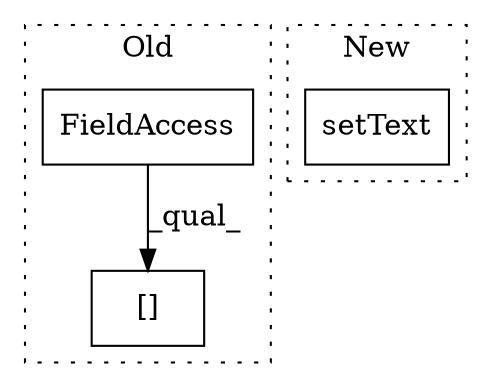 digraph G {
subgraph cluster0 {
1 [label="[]" a="2" s="5827,5880" l="52,1" shape="box"];
3 [label="FieldAccess" a="22" s="5827" l="51" shape="box"];
label = "Old";
style="dotted";
}
subgraph cluster1 {
2 [label="setText" a="32" s="3311,3360" l="8,1" shape="box"];
label = "New";
style="dotted";
}
3 -> 1 [label="_qual_"];
}